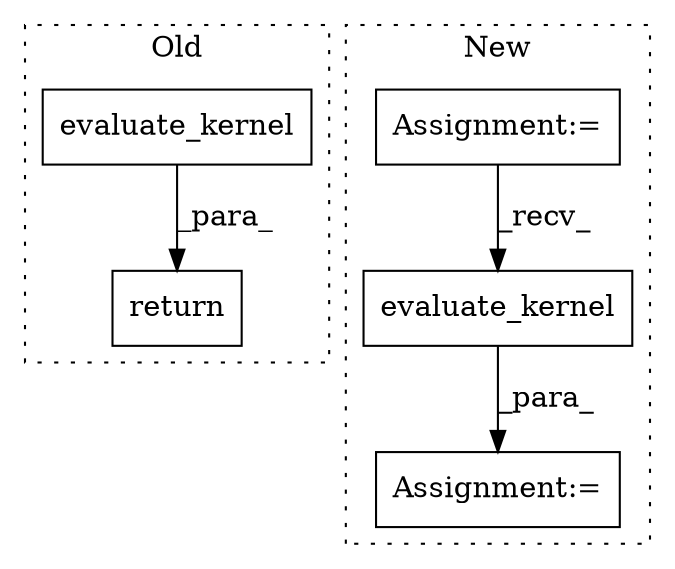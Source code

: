 digraph G {
subgraph cluster0 {
1 [label="return" a="41" s="10071" l="7" shape="box"];
3 [label="evaluate_kernel" a="32" s="10104" l="17" shape="box"];
label = "Old";
style="dotted";
}
subgraph cluster1 {
2 [label="evaluate_kernel" a="32" s="10236" l="17" shape="box"];
4 [label="Assignment:=" a="7" s="10229" l="1" shape="box"];
5 [label="Assignment:=" a="7" s="10113" l="5" shape="box"];
label = "New";
style="dotted";
}
2 -> 4 [label="_para_"];
3 -> 1 [label="_para_"];
5 -> 2 [label="_recv_"];
}